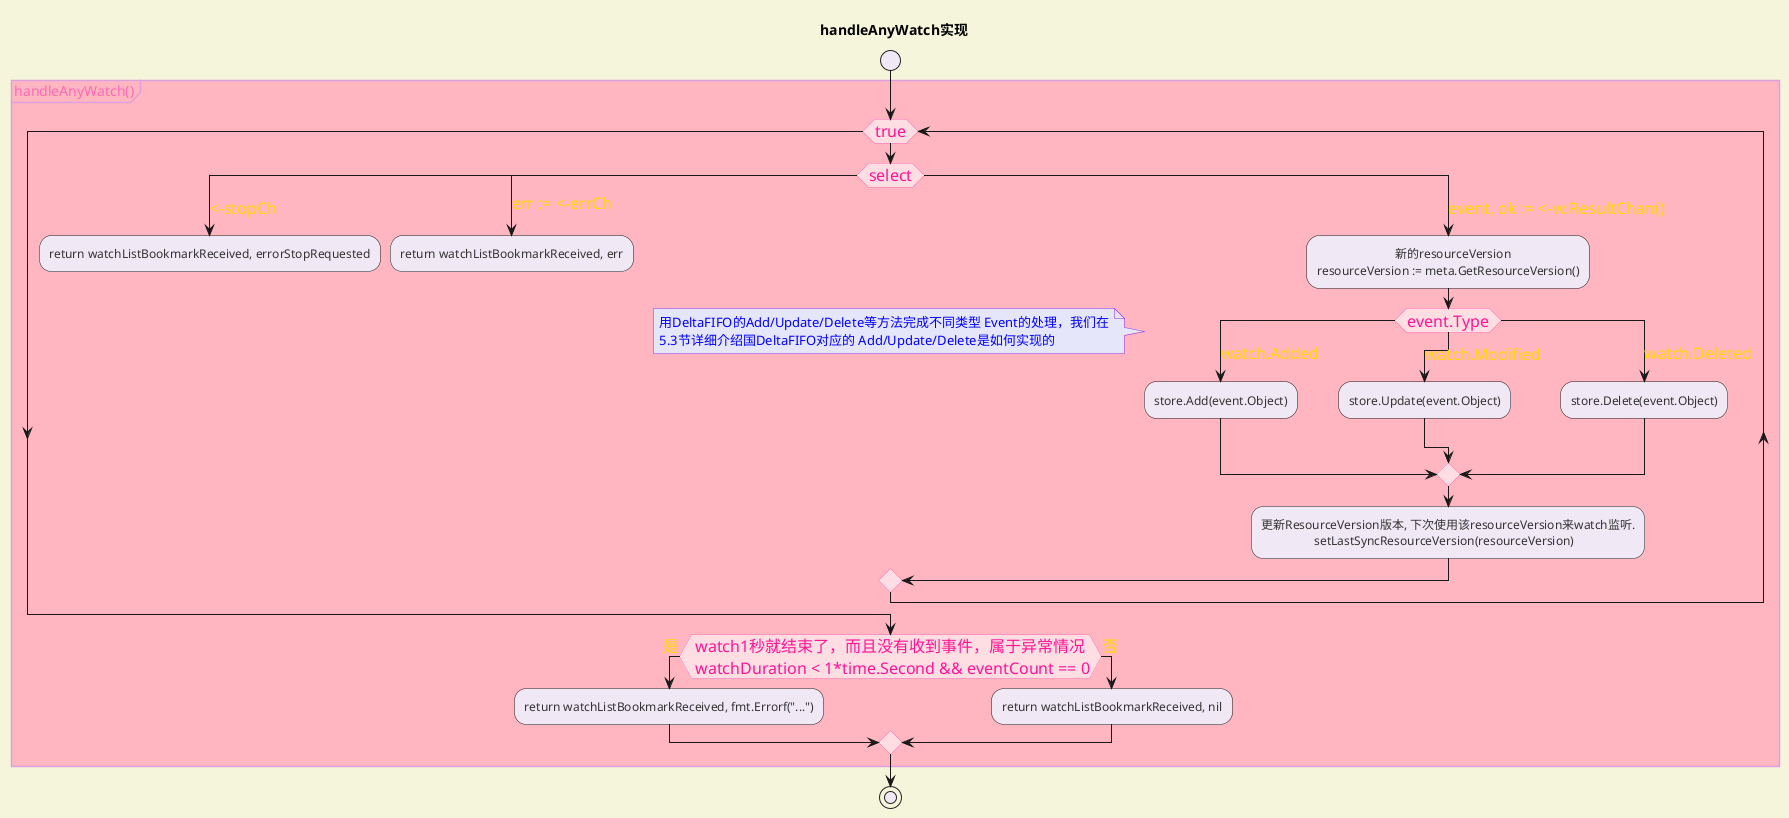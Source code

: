 @startuml

<style>
activityDiagram {
    BackgroundColor #F0E8F5
    BorderColor #FFC0CB
    FontColor #333
    FontName Comic Sans MS
}

diamond {
    BackgroundColor #FFDEE3
    LineColor #FF69B4
    FontColor #FF1493
    FontName Comic Sans MS
    FontSize 16
}

arrow {
    FontColor #FFD700
    FontName Comic Sans MS
    FontSize 16
}

partition {
    LineColor #FF4500
    FontColor #FF6347
    RoundCorner 20
    BackgroundColor #FFE4E1
}

note {
    FontColor #0000FF
    LineColor #8A2BE2
    BackgroundColor #E6E6FA
}

document {
    BackgroundColor #F5F5DC
}

group {
    FontColor #FF69B4
    LineColor #DDA0DD
    BackgroundColor #FFB6C1
}
</style>
title handleAnyWatch实现

skinparam ConditionEndStyle diamond

start
group handleAnyWatch()
     while (true)
        switch(select)
        case (<-stopCh)
        :return watchListBookmarkReceived, errorStopRequested;
        kill
        case (err := <-errCh)
        :return watchListBookmarkReceived, err;
        kill
        case (event, ok := <-w.ResultChan())
            :\t\t\t 新的resourceVersion
            resourceVersion := meta.GetResourceVersion();
            switch(event.Type)
            note
            用DeltaFIFO的Add/Update/Delete等方法完成不同类型 Event的处理，我们在
            5.3节详细介绍国DeltaFIFO对应的 Add/Update/Delete是如何实现的
            end note
            case(watch.Added)
                :store.Add(event.Object);
            case(watch.Modified)
                :store.Update(event.Object);
            case(watch.Deleted)
                :store.Delete(event.Object);
            endswitch
            :更新ResourceVersion版本, 下次使用该resourceVersion来watch监听.
            \t\t setLastSyncResourceVersion(resourceVersion);
        endswitch
    endwhile
    if ( watch1秒就结束了，而且没有收到事件，属于异常情况 \n watchDuration < 1*time.Second && eventCount == 0) is (是) then
      :return watchListBookmarkReceived, fmt.Errorf("...");
    else (否)
      :return watchListBookmarkReceived, nil;
    endif
end group
stop
@enduml